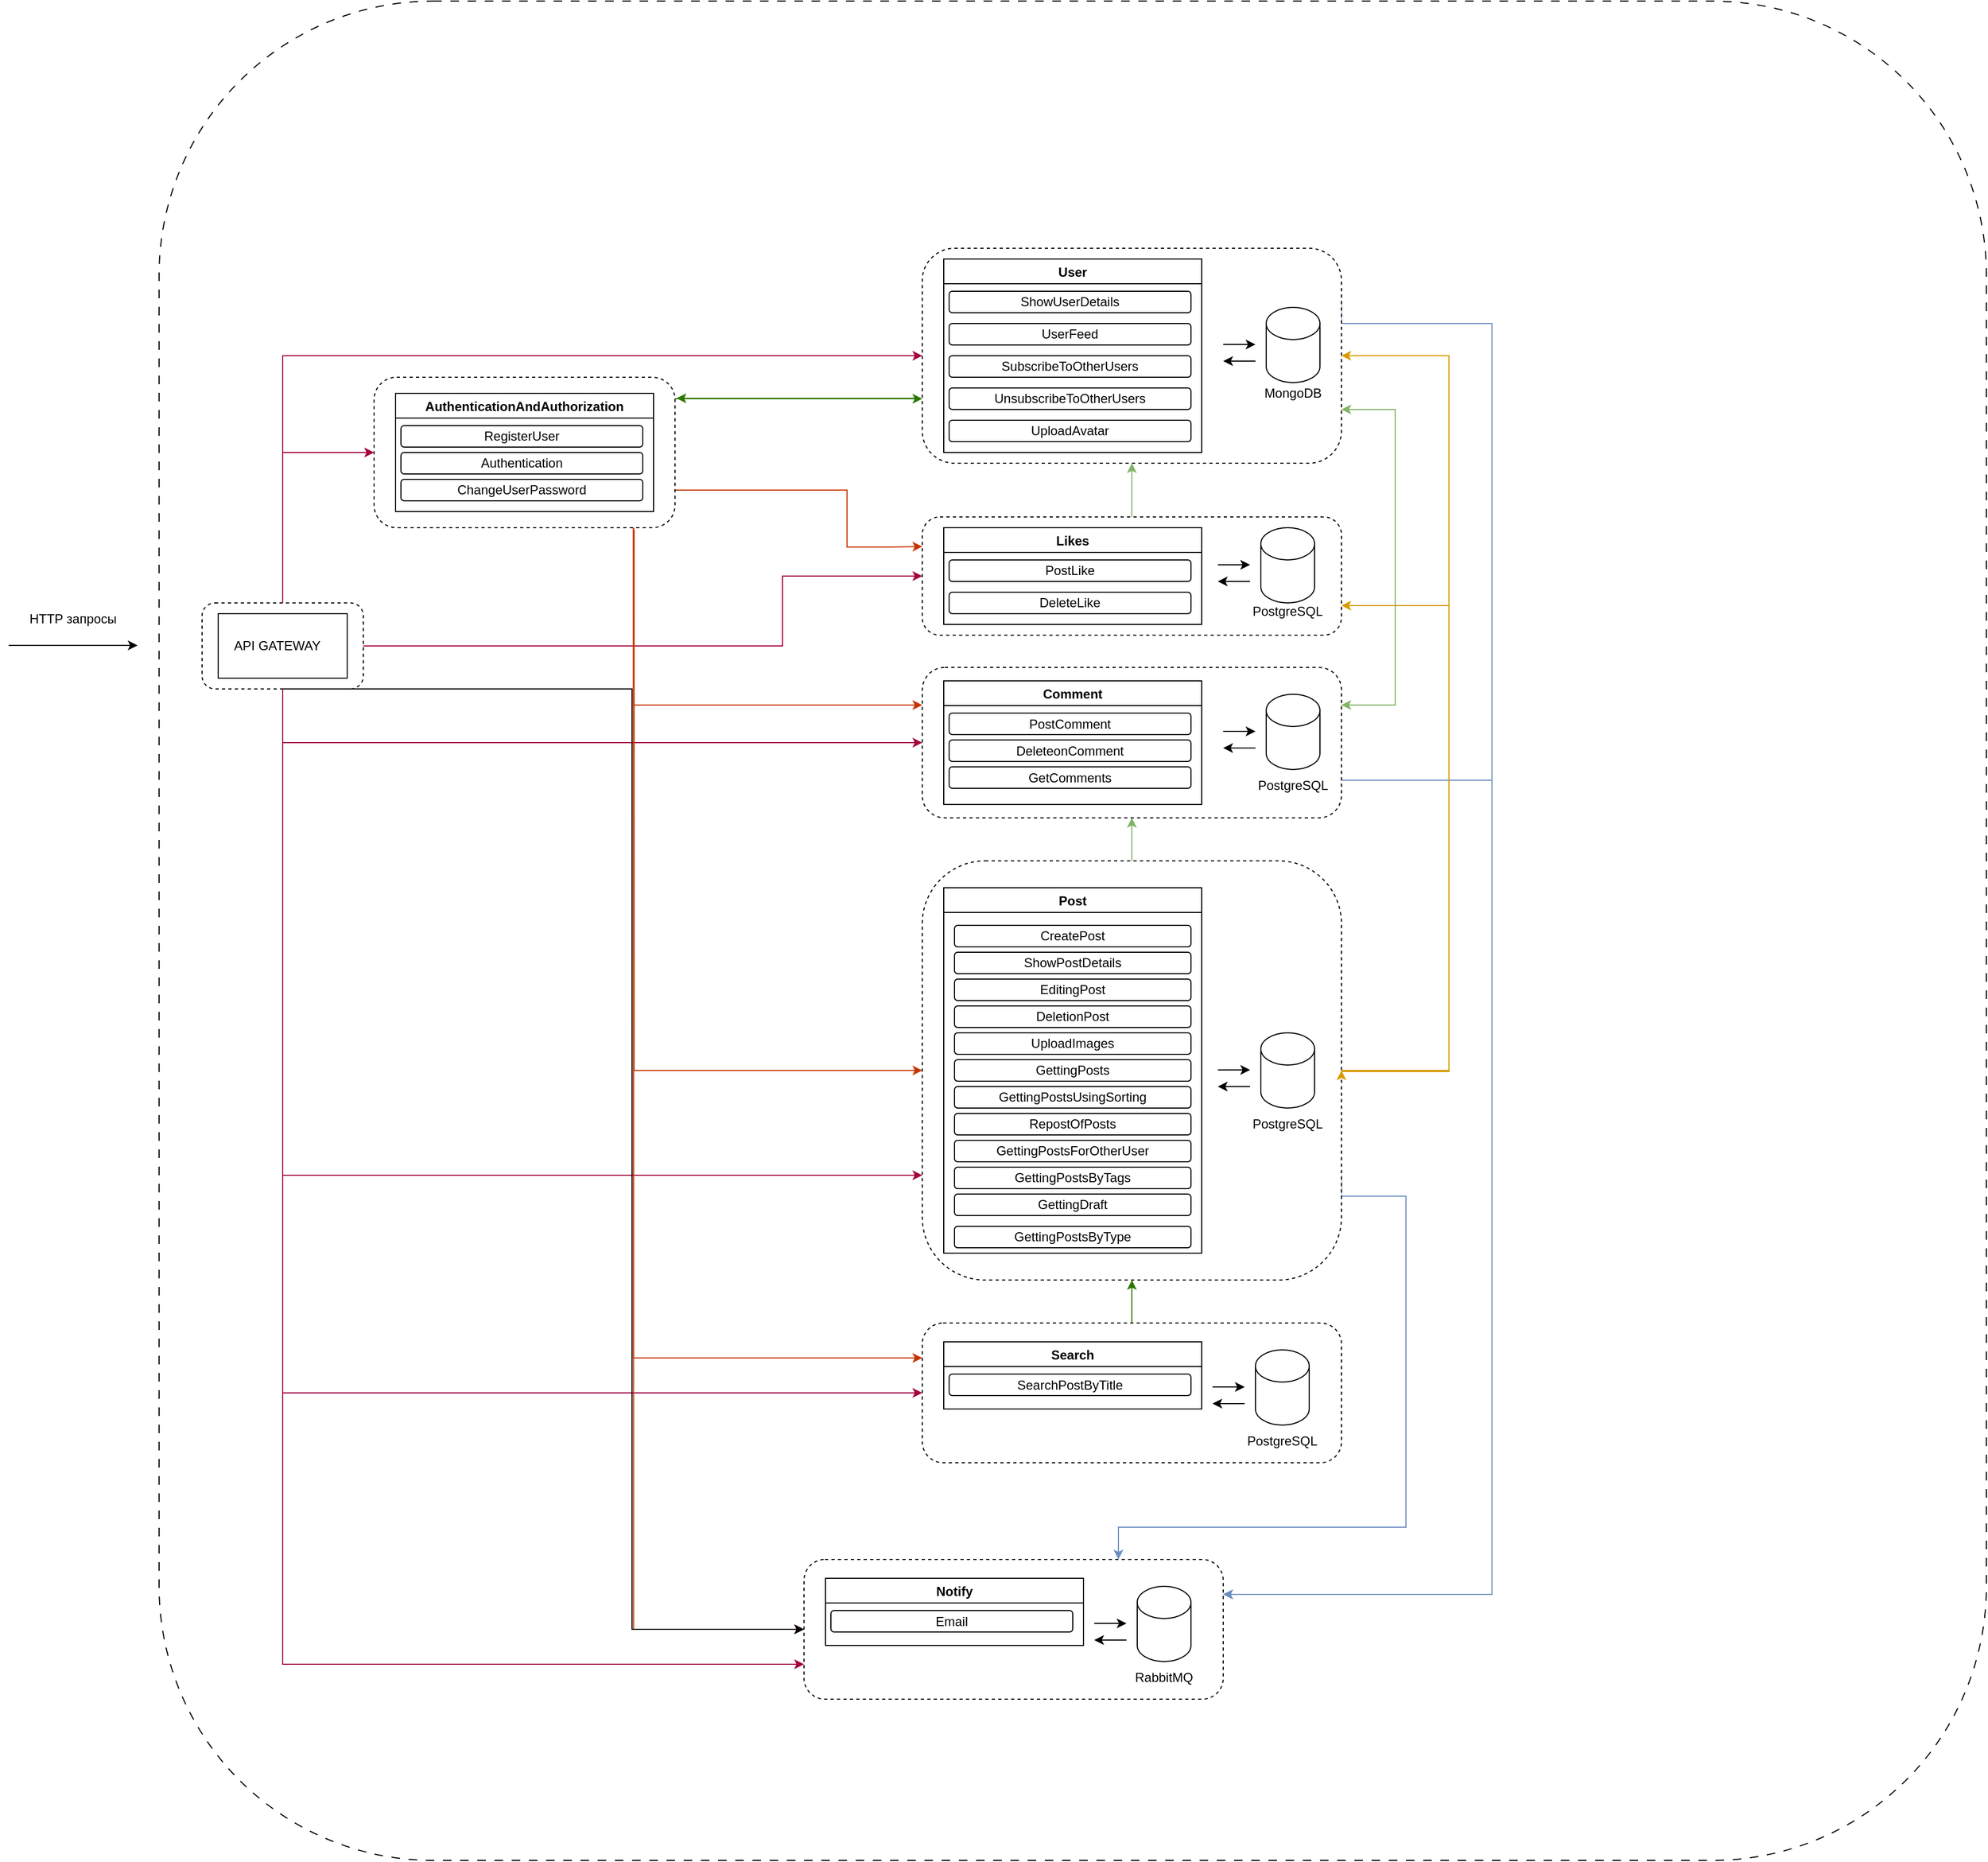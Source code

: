 <mxfile version="21.6.1" type="device">
  <diagram name="Страница 1" id="yI9zd2pT9esUjkgYPhoz">
    <mxGraphModel dx="1272" dy="843" grid="1" gridSize="10" guides="1" tooltips="1" connect="1" arrows="1" fold="1" page="1" pageScale="4" pageWidth="827" pageHeight="1169" math="0" shadow="0">
      <root>
        <mxCell id="0" />
        <mxCell id="1" parent="0" />
        <mxCell id="9OwBvTJ7RTWJVoX8R5Mj-106" value="" style="rounded=1;whiteSpace=wrap;html=1;dashed=1;dashPattern=8 8;" parent="1" vertex="1">
          <mxGeometry x="180" y="10" width="1700" height="1730" as="geometry" />
        </mxCell>
        <mxCell id="V9B4uRtNzhAgs2MjrMtX-153" value="" style="group" parent="1" vertex="1" connectable="0">
          <mxGeometry x="40" y="580" width="120" height="30" as="geometry" />
        </mxCell>
        <mxCell id="V9B4uRtNzhAgs2MjrMtX-4" value="" style="endArrow=classic;html=1;rounded=0;" parent="V9B4uRtNzhAgs2MjrMtX-153" edge="1">
          <mxGeometry width="50" height="50" relative="1" as="geometry">
            <mxPoint y="29.5" as="sourcePoint" />
            <mxPoint x="120" y="29.5" as="targetPoint" />
            <Array as="points" />
          </mxGeometry>
        </mxCell>
        <mxCell id="V9B4uRtNzhAgs2MjrMtX-154" style="edgeStyle=orthogonalEdgeStyle;rounded=0;orthogonalLoop=1;jettySize=auto;html=1;exitX=0.5;exitY=1;exitDx=0;exitDy=0;" parent="1" edge="1">
          <mxGeometry relative="1" as="geometry">
            <mxPoint x="625" y="1230" as="sourcePoint" />
            <mxPoint x="625" y="1230" as="targetPoint" />
          </mxGeometry>
        </mxCell>
        <mxCell id="V9B4uRtNzhAgs2MjrMtX-6" value="HTTP запросы" style="text;html=1;strokeColor=none;fillColor=none;align=center;verticalAlign=middle;whiteSpace=wrap;rounded=0;" parent="1" vertex="1">
          <mxGeometry x="50" y="570" width="100" height="30" as="geometry" />
        </mxCell>
        <mxCell id="9OwBvTJ7RTWJVoX8R5Mj-148" style="edgeStyle=orthogonalEdgeStyle;rounded=0;orthogonalLoop=1;jettySize=auto;html=1;exitX=0.5;exitY=0;exitDx=0;exitDy=0;entryX=0.5;entryY=1;entryDx=0;entryDy=0;fillColor=#d5e8d4;strokeColor=#82b366;" parent="1" source="9OwBvTJ7RTWJVoX8R5Mj-32" target="9OwBvTJ7RTWJVoX8R5Mj-17" edge="1">
          <mxGeometry relative="1" as="geometry" />
        </mxCell>
        <mxCell id="9OwBvTJ7RTWJVoX8R5Mj-142" style="edgeStyle=orthogonalEdgeStyle;rounded=0;orthogonalLoop=1;jettySize=auto;html=1;exitX=0.5;exitY=0;exitDx=0;exitDy=0;entryX=0.5;entryY=1;entryDx=0;entryDy=0;fillColor=#d5e8d4;strokeColor=#82b366;" parent="1" source="9OwBvTJ7RTWJVoX8R5Mj-70" target="9OwBvTJ7RTWJVoX8R5Mj-49" edge="1">
          <mxGeometry relative="1" as="geometry" />
        </mxCell>
        <mxCell id="9OwBvTJ7RTWJVoX8R5Mj-145" style="edgeStyle=orthogonalEdgeStyle;rounded=0;orthogonalLoop=1;jettySize=auto;html=1;exitX=1;exitY=0.5;exitDx=0;exitDy=0;entryX=1;entryY=0.75;entryDx=0;entryDy=0;fillColor=#ffe6cc;strokeColor=#d79b00;" parent="1" source="9OwBvTJ7RTWJVoX8R5Mj-70" target="9OwBvTJ7RTWJVoX8R5Mj-32" edge="1">
          <mxGeometry relative="1" as="geometry">
            <Array as="points">
              <mxPoint x="1380" y="1005" />
              <mxPoint x="1380" y="572" />
            </Array>
          </mxGeometry>
        </mxCell>
        <mxCell id="9OwBvTJ7RTWJVoX8R5Mj-105" value="" style="group" parent="1" vertex="1" connectable="0">
          <mxGeometry x="890" y="1240" width="390" height="130" as="geometry" />
        </mxCell>
        <mxCell id="9OwBvTJ7RTWJVoX8R5Mj-60" value="" style="rounded=1;whiteSpace=wrap;html=1;dashed=1;" parent="9OwBvTJ7RTWJVoX8R5Mj-105" vertex="1">
          <mxGeometry width="390" height="130" as="geometry" />
        </mxCell>
        <mxCell id="9OwBvTJ7RTWJVoX8R5Mj-61" value="Search" style="swimlane;" parent="9OwBvTJ7RTWJVoX8R5Mj-105" vertex="1">
          <mxGeometry x="20" y="17.5" width="240" height="62.5" as="geometry" />
        </mxCell>
        <mxCell id="9OwBvTJ7RTWJVoX8R5Mj-62" value="SearchPostByTitle" style="rounded=1;whiteSpace=wrap;html=1;" parent="9OwBvTJ7RTWJVoX8R5Mj-61" vertex="1">
          <mxGeometry x="5" y="30" width="225" height="20" as="geometry" />
        </mxCell>
        <mxCell id="9OwBvTJ7RTWJVoX8R5Mj-65" value="" style="endArrow=classic;html=1;rounded=0;" parent="9OwBvTJ7RTWJVoX8R5Mj-105" edge="1">
          <mxGeometry width="50" height="50" relative="1" as="geometry">
            <mxPoint x="300" y="75" as="sourcePoint" />
            <mxPoint x="270" y="75" as="targetPoint" />
          </mxGeometry>
        </mxCell>
        <mxCell id="9OwBvTJ7RTWJVoX8R5Mj-66" value="" style="shape=cylinder3;whiteSpace=wrap;html=1;boundedLbl=1;backgroundOutline=1;size=15;" parent="9OwBvTJ7RTWJVoX8R5Mj-105" vertex="1">
          <mxGeometry x="310" y="25" width="50" height="70" as="geometry" />
        </mxCell>
        <mxCell id="9OwBvTJ7RTWJVoX8R5Mj-67" value="" style="endArrow=classic;html=1;rounded=0;" parent="9OwBvTJ7RTWJVoX8R5Mj-105" edge="1">
          <mxGeometry width="50" height="50" relative="1" as="geometry">
            <mxPoint x="270" y="59.5" as="sourcePoint" />
            <mxPoint x="300" y="59.5" as="targetPoint" />
            <Array as="points">
              <mxPoint x="280" y="59.5" />
            </Array>
          </mxGeometry>
        </mxCell>
        <mxCell id="9OwBvTJ7RTWJVoX8R5Mj-68" value="PostgreSQL" style="text;html=1;strokeColor=none;fillColor=none;align=center;verticalAlign=middle;whiteSpace=wrap;rounded=0;" parent="9OwBvTJ7RTWJVoX8R5Mj-105" vertex="1">
          <mxGeometry x="305" y="95" width="60" height="30" as="geometry" />
        </mxCell>
        <mxCell id="9OwBvTJ7RTWJVoX8R5Mj-104" style="edgeStyle=orthogonalEdgeStyle;rounded=0;orthogonalLoop=1;jettySize=auto;html=1;exitX=0.5;exitY=1;exitDx=0;exitDy=0;" parent="9OwBvTJ7RTWJVoX8R5Mj-105" source="9OwBvTJ7RTWJVoX8R5Mj-60" target="9OwBvTJ7RTWJVoX8R5Mj-60" edge="1">
          <mxGeometry relative="1" as="geometry" />
        </mxCell>
        <mxCell id="9OwBvTJ7RTWJVoX8R5Mj-107" value="" style="group" parent="1" vertex="1" connectable="0">
          <mxGeometry x="220" y="570" width="150" height="80" as="geometry" />
        </mxCell>
        <mxCell id="V9B4uRtNzhAgs2MjrMtX-8" value="" style="rounded=1;whiteSpace=wrap;html=1;dashed=1;strokeColor=default;" parent="9OwBvTJ7RTWJVoX8R5Mj-107" vertex="1">
          <mxGeometry width="150" height="80" as="geometry" />
        </mxCell>
        <mxCell id="V9B4uRtNzhAgs2MjrMtX-7" value="" style="rounded=0;whiteSpace=wrap;html=1;perimeterSpacing=0;" parent="9OwBvTJ7RTWJVoX8R5Mj-107" vertex="1">
          <mxGeometry x="15" y="10" width="120" height="60" as="geometry" />
        </mxCell>
        <mxCell id="V9B4uRtNzhAgs2MjrMtX-9" value="API GATEWAY" style="text;html=1;strokeColor=none;fillColor=none;align=center;verticalAlign=middle;whiteSpace=wrap;rounded=0;" parent="9OwBvTJ7RTWJVoX8R5Mj-107" vertex="1">
          <mxGeometry x="15" y="25" width="110" height="30" as="geometry" />
        </mxCell>
        <mxCell id="9OwBvTJ7RTWJVoX8R5Mj-108" style="edgeStyle=orthogonalEdgeStyle;rounded=0;orthogonalLoop=1;jettySize=auto;html=1;exitX=0.5;exitY=0;exitDx=0;exitDy=0;entryX=0;entryY=0.5;entryDx=0;entryDy=0;fillColor=#d80073;strokeColor=#A50040;" parent="1" source="V9B4uRtNzhAgs2MjrMtX-8" target="9OwBvTJ7RTWJVoX8R5Mj-2" edge="1">
          <mxGeometry relative="1" as="geometry" />
        </mxCell>
        <mxCell id="9OwBvTJ7RTWJVoX8R5Mj-109" style="edgeStyle=orthogonalEdgeStyle;rounded=0;orthogonalLoop=1;jettySize=auto;html=1;exitX=0.5;exitY=0;exitDx=0;exitDy=0;entryX=0;entryY=0.5;entryDx=0;entryDy=0;fillColor=#d80073;strokeColor=#A50040;" parent="1" source="V9B4uRtNzhAgs2MjrMtX-8" target="9OwBvTJ7RTWJVoX8R5Mj-17" edge="1">
          <mxGeometry relative="1" as="geometry" />
        </mxCell>
        <mxCell id="9OwBvTJ7RTWJVoX8R5Mj-110" style="edgeStyle=orthogonalEdgeStyle;rounded=0;orthogonalLoop=1;jettySize=auto;html=1;exitX=1;exitY=0.5;exitDx=0;exitDy=0;entryX=0;entryY=0.5;entryDx=0;entryDy=0;fillColor=#d80073;strokeColor=#A50040;" parent="1" source="V9B4uRtNzhAgs2MjrMtX-8" target="9OwBvTJ7RTWJVoX8R5Mj-32" edge="1">
          <mxGeometry relative="1" as="geometry">
            <Array as="points">
              <mxPoint x="760" y="610" />
              <mxPoint x="760" y="545" />
            </Array>
          </mxGeometry>
        </mxCell>
        <mxCell id="9OwBvTJ7RTWJVoX8R5Mj-111" style="edgeStyle=orthogonalEdgeStyle;rounded=0;orthogonalLoop=1;jettySize=auto;html=1;exitX=0.5;exitY=1;exitDx=0;exitDy=0;entryX=0;entryY=0.5;entryDx=0;entryDy=0;fillColor=#d80073;strokeColor=#A50040;" parent="1" source="V9B4uRtNzhAgs2MjrMtX-8" target="9OwBvTJ7RTWJVoX8R5Mj-49" edge="1">
          <mxGeometry relative="1" as="geometry" />
        </mxCell>
        <mxCell id="9OwBvTJ7RTWJVoX8R5Mj-112" style="edgeStyle=orthogonalEdgeStyle;rounded=0;orthogonalLoop=1;jettySize=auto;html=1;exitX=0.5;exitY=1;exitDx=0;exitDy=0;entryX=0;entryY=0.75;entryDx=0;entryDy=0;fillColor=#d80073;strokeColor=#A50040;" parent="1" source="V9B4uRtNzhAgs2MjrMtX-8" target="9OwBvTJ7RTWJVoX8R5Mj-70" edge="1">
          <mxGeometry relative="1" as="geometry" />
        </mxCell>
        <mxCell id="9OwBvTJ7RTWJVoX8R5Mj-113" style="edgeStyle=orthogonalEdgeStyle;rounded=0;orthogonalLoop=1;jettySize=auto;html=1;exitX=0.5;exitY=1;exitDx=0;exitDy=0;entryX=0;entryY=0.5;entryDx=0;entryDy=0;fillColor=#d80073;strokeColor=#A50040;" parent="1" source="V9B4uRtNzhAgs2MjrMtX-8" target="9OwBvTJ7RTWJVoX8R5Mj-60" edge="1">
          <mxGeometry relative="1" as="geometry" />
        </mxCell>
        <mxCell id="9OwBvTJ7RTWJVoX8R5Mj-115" value="" style="group" parent="1" vertex="1" connectable="0">
          <mxGeometry x="780" y="1460" width="390" height="130" as="geometry" />
        </mxCell>
        <mxCell id="9OwBvTJ7RTWJVoX8R5Mj-116" value="" style="rounded=1;whiteSpace=wrap;html=1;dashed=1;" parent="9OwBvTJ7RTWJVoX8R5Mj-115" vertex="1">
          <mxGeometry width="390" height="130" as="geometry" />
        </mxCell>
        <mxCell id="9OwBvTJ7RTWJVoX8R5Mj-117" value="Notify" style="swimlane;" parent="9OwBvTJ7RTWJVoX8R5Mj-115" vertex="1">
          <mxGeometry x="20" y="17.5" width="240" height="62.5" as="geometry" />
        </mxCell>
        <mxCell id="9OwBvTJ7RTWJVoX8R5Mj-118" value="Email" style="rounded=1;whiteSpace=wrap;html=1;" parent="9OwBvTJ7RTWJVoX8R5Mj-117" vertex="1">
          <mxGeometry x="5" y="30" width="225" height="20" as="geometry" />
        </mxCell>
        <mxCell id="9OwBvTJ7RTWJVoX8R5Mj-119" value="" style="endArrow=classic;html=1;rounded=0;" parent="9OwBvTJ7RTWJVoX8R5Mj-115" edge="1">
          <mxGeometry width="50" height="50" relative="1" as="geometry">
            <mxPoint x="300" y="75" as="sourcePoint" />
            <mxPoint x="270" y="75" as="targetPoint" />
          </mxGeometry>
        </mxCell>
        <mxCell id="9OwBvTJ7RTWJVoX8R5Mj-120" value="" style="shape=cylinder3;whiteSpace=wrap;html=1;boundedLbl=1;backgroundOutline=1;size=15;" parent="9OwBvTJ7RTWJVoX8R5Mj-115" vertex="1">
          <mxGeometry x="310" y="25" width="50" height="70" as="geometry" />
        </mxCell>
        <mxCell id="9OwBvTJ7RTWJVoX8R5Mj-121" value="" style="endArrow=classic;html=1;rounded=0;" parent="9OwBvTJ7RTWJVoX8R5Mj-115" edge="1">
          <mxGeometry width="50" height="50" relative="1" as="geometry">
            <mxPoint x="270" y="59.5" as="sourcePoint" />
            <mxPoint x="300" y="59.5" as="targetPoint" />
            <Array as="points">
              <mxPoint x="280" y="59.5" />
            </Array>
          </mxGeometry>
        </mxCell>
        <mxCell id="9OwBvTJ7RTWJVoX8R5Mj-122" value="RabbitMQ" style="text;html=1;strokeColor=none;fillColor=none;align=center;verticalAlign=middle;whiteSpace=wrap;rounded=0;" parent="9OwBvTJ7RTWJVoX8R5Mj-115" vertex="1">
          <mxGeometry x="305" y="95" width="60" height="30" as="geometry" />
        </mxCell>
        <mxCell id="9OwBvTJ7RTWJVoX8R5Mj-123" style="edgeStyle=orthogonalEdgeStyle;rounded=0;orthogonalLoop=1;jettySize=auto;html=1;exitX=0.5;exitY=1;exitDx=0;exitDy=0;" parent="9OwBvTJ7RTWJVoX8R5Mj-115" source="9OwBvTJ7RTWJVoX8R5Mj-116" target="9OwBvTJ7RTWJVoX8R5Mj-116" edge="1">
          <mxGeometry relative="1" as="geometry" />
        </mxCell>
        <mxCell id="9OwBvTJ7RTWJVoX8R5Mj-126" style="edgeStyle=orthogonalEdgeStyle;rounded=0;orthogonalLoop=1;jettySize=auto;html=1;exitX=1;exitY=0.75;exitDx=0;exitDy=0;entryX=0;entryY=0.25;entryDx=0;entryDy=0;fillColor=#fa6800;strokeColor=#C73500;" parent="1" source="9OwBvTJ7RTWJVoX8R5Mj-2" target="9OwBvTJ7RTWJVoX8R5Mj-32" edge="1">
          <mxGeometry relative="1" as="geometry">
            <Array as="points">
              <mxPoint x="820" y="465" />
              <mxPoint x="820" y="518" />
              <mxPoint x="860" y="518" />
            </Array>
          </mxGeometry>
        </mxCell>
        <mxCell id="9OwBvTJ7RTWJVoX8R5Mj-127" style="edgeStyle=orthogonalEdgeStyle;rounded=0;orthogonalLoop=1;jettySize=auto;html=1;exitX=0.862;exitY=0.998;exitDx=0;exitDy=0;entryX=0;entryY=0.25;entryDx=0;entryDy=0;exitPerimeter=0;fillColor=#fa6800;strokeColor=#C73500;" parent="1" source="9OwBvTJ7RTWJVoX8R5Mj-2" target="9OwBvTJ7RTWJVoX8R5Mj-49" edge="1">
          <mxGeometry relative="1" as="geometry">
            <Array as="points">
              <mxPoint x="621" y="665" />
            </Array>
          </mxGeometry>
        </mxCell>
        <mxCell id="9OwBvTJ7RTWJVoX8R5Mj-129" style="edgeStyle=orthogonalEdgeStyle;rounded=0;orthogonalLoop=1;jettySize=auto;html=1;exitX=0.864;exitY=1.014;exitDx=0;exitDy=0;entryX=0;entryY=0.5;entryDx=0;entryDy=0;exitPerimeter=0;fillColor=#fa6800;strokeColor=#C73500;" parent="1" source="9OwBvTJ7RTWJVoX8R5Mj-2" target="9OwBvTJ7RTWJVoX8R5Mj-70" edge="1">
          <mxGeometry relative="1" as="geometry">
            <Array as="points">
              <mxPoint x="622" y="1005" />
            </Array>
          </mxGeometry>
        </mxCell>
        <mxCell id="9OwBvTJ7RTWJVoX8R5Mj-131" style="edgeStyle=orthogonalEdgeStyle;rounded=0;orthogonalLoop=1;jettySize=auto;html=1;exitX=0.862;exitY=0.998;exitDx=0;exitDy=0;entryX=0;entryY=0.25;entryDx=0;entryDy=0;fillColor=#fa6800;strokeColor=#C73500;exitPerimeter=0;" parent="1" source="9OwBvTJ7RTWJVoX8R5Mj-2" target="9OwBvTJ7RTWJVoX8R5Mj-60" edge="1">
          <mxGeometry relative="1" as="geometry">
            <Array as="points">
              <mxPoint x="621" y="1272" />
            </Array>
          </mxGeometry>
        </mxCell>
        <mxCell id="9OwBvTJ7RTWJVoX8R5Mj-132" style="edgeStyle=orthogonalEdgeStyle;rounded=0;orthogonalLoop=1;jettySize=auto;html=1;exitX=0.862;exitY=0.998;exitDx=0;exitDy=0;entryX=0;entryY=0.5;entryDx=0;entryDy=0;exitPerimeter=0;fillColor=#fa6800;strokeColor=#C73500;" parent="1" source="9OwBvTJ7RTWJVoX8R5Mj-2" target="9OwBvTJ7RTWJVoX8R5Mj-116" edge="1">
          <mxGeometry relative="1" as="geometry">
            <Array as="points">
              <mxPoint x="621" y="1525" />
            </Array>
          </mxGeometry>
        </mxCell>
        <mxCell id="9OwBvTJ7RTWJVoX8R5Mj-138" style="edgeStyle=orthogonalEdgeStyle;rounded=0;orthogonalLoop=1;jettySize=auto;html=1;exitX=1;exitY=0.25;exitDx=0;exitDy=0;entryX=1;entryY=0.25;entryDx=0;entryDy=0;fillColor=#dae8fc;strokeColor=#6c8ebf;" parent="1" source="9OwBvTJ7RTWJVoX8R5Mj-17" edge="1" target="9OwBvTJ7RTWJVoX8R5Mj-116">
          <mxGeometry relative="1" as="geometry">
            <mxPoint x="920" y="1520" as="targetPoint" />
            <Array as="points">
              <mxPoint x="1280" y="310" />
              <mxPoint x="1420" y="310" />
              <mxPoint x="1420" y="1493" />
            </Array>
          </mxGeometry>
        </mxCell>
        <mxCell id="9OwBvTJ7RTWJVoX8R5Mj-147" style="edgeStyle=orthogonalEdgeStyle;rounded=0;orthogonalLoop=1;jettySize=auto;html=1;exitX=1;exitY=0.75;exitDx=0;exitDy=0;entryX=1;entryY=0.25;entryDx=0;entryDy=0;fillColor=#dae8fc;strokeColor=#6c8ebf;" parent="1" source="9OwBvTJ7RTWJVoX8R5Mj-49" target="9OwBvTJ7RTWJVoX8R5Mj-116" edge="1">
          <mxGeometry relative="1" as="geometry">
            <Array as="points">
              <mxPoint x="1420" y="735" />
              <mxPoint x="1420" y="1493" />
            </Array>
          </mxGeometry>
        </mxCell>
        <mxCell id="9OwBvTJ7RTWJVoX8R5Mj-151" style="edgeStyle=orthogonalEdgeStyle;rounded=0;orthogonalLoop=1;jettySize=auto;html=1;exitX=1;exitY=0.75;exitDx=0;exitDy=0;entryX=0.75;entryY=0;entryDx=0;entryDy=0;fillColor=#dae8fc;strokeColor=#6c8ebf;" parent="1" source="9OwBvTJ7RTWJVoX8R5Mj-70" target="9OwBvTJ7RTWJVoX8R5Mj-116" edge="1">
          <mxGeometry relative="1" as="geometry">
            <mxPoint x="920" y="1460" as="targetPoint" />
            <Array as="points">
              <mxPoint x="1280" y="1122" />
              <mxPoint x="1340" y="1122" />
              <mxPoint x="1340" y="1430" />
              <mxPoint x="1073" y="1430" />
            </Array>
          </mxGeometry>
        </mxCell>
        <mxCell id="9OwBvTJ7RTWJVoX8R5Mj-140" style="edgeStyle=orthogonalEdgeStyle;rounded=0;orthogonalLoop=1;jettySize=auto;html=1;fillColor=#60a917;strokeColor=#2D7600;" parent="1" edge="1">
          <mxGeometry relative="1" as="geometry">
            <Array as="points">
              <mxPoint x="660" y="380" />
            </Array>
            <mxPoint x="660" y="380" as="sourcePoint" />
            <mxPoint x="890" y="380" as="targetPoint" />
          </mxGeometry>
        </mxCell>
        <mxCell id="9OwBvTJ7RTWJVoX8R5Mj-94" value="" style="group" parent="1" vertex="1" connectable="0">
          <mxGeometry x="380" y="360" width="390" height="140" as="geometry" />
        </mxCell>
        <mxCell id="9OwBvTJ7RTWJVoX8R5Mj-2" value="" style="rounded=1;whiteSpace=wrap;html=1;dashed=1;" parent="9OwBvTJ7RTWJVoX8R5Mj-94" vertex="1">
          <mxGeometry width="280" height="140" as="geometry" />
        </mxCell>
        <mxCell id="9OwBvTJ7RTWJVoX8R5Mj-3" value="AuthenticationAndAuthorization" style="swimlane;" parent="9OwBvTJ7RTWJVoX8R5Mj-94" vertex="1">
          <mxGeometry x="20" y="15" width="240" height="110" as="geometry" />
        </mxCell>
        <mxCell id="9OwBvTJ7RTWJVoX8R5Mj-4" value="RegisterUser" style="rounded=1;whiteSpace=wrap;html=1;" parent="9OwBvTJ7RTWJVoX8R5Mj-3" vertex="1">
          <mxGeometry x="5" y="30" width="225" height="20" as="geometry" />
        </mxCell>
        <mxCell id="9OwBvTJ7RTWJVoX8R5Mj-5" value="Authentication" style="rounded=1;whiteSpace=wrap;html=1;" parent="9OwBvTJ7RTWJVoX8R5Mj-3" vertex="1">
          <mxGeometry x="5" y="55" width="225" height="20" as="geometry" />
        </mxCell>
        <mxCell id="9OwBvTJ7RTWJVoX8R5Mj-7" value="ChangeUserPassword" style="rounded=1;whiteSpace=wrap;html=1;" parent="9OwBvTJ7RTWJVoX8R5Mj-3" vertex="1">
          <mxGeometry x="5" y="80" width="225" height="20" as="geometry" />
        </mxCell>
        <mxCell id="9OwBvTJ7RTWJVoX8R5Mj-98" value="" style="group" parent="1" vertex="1" connectable="0">
          <mxGeometry x="870" y="240" width="410" height="200" as="geometry" />
        </mxCell>
        <mxCell id="9OwBvTJ7RTWJVoX8R5Mj-17" value="" style="rounded=1;whiteSpace=wrap;html=1;dashed=1;" parent="9OwBvTJ7RTWJVoX8R5Mj-98" vertex="1">
          <mxGeometry x="20" width="390" height="200" as="geometry" />
        </mxCell>
        <mxCell id="9OwBvTJ7RTWJVoX8R5Mj-24" value="UserFeed" style="rounded=1;whiteSpace=wrap;html=1;" parent="9OwBvTJ7RTWJVoX8R5Mj-98" vertex="1">
          <mxGeometry x="45" y="70" width="225" height="20" as="geometry" />
        </mxCell>
        <mxCell id="9OwBvTJ7RTWJVoX8R5Mj-25" value="SubscribeToOtherUsers" style="rounded=1;whiteSpace=wrap;html=1;" parent="9OwBvTJ7RTWJVoX8R5Mj-98" vertex="1">
          <mxGeometry x="45" y="100" width="225" height="20" as="geometry" />
        </mxCell>
        <mxCell id="9OwBvTJ7RTWJVoX8R5Mj-27" value="" style="endArrow=classic;html=1;rounded=0;" parent="9OwBvTJ7RTWJVoX8R5Mj-98" edge="1">
          <mxGeometry width="50" height="50" relative="1" as="geometry">
            <mxPoint x="330" y="105" as="sourcePoint" />
            <mxPoint x="300" y="105" as="targetPoint" />
          </mxGeometry>
        </mxCell>
        <mxCell id="9OwBvTJ7RTWJVoX8R5Mj-28" value="" style="shape=cylinder3;whiteSpace=wrap;html=1;boundedLbl=1;backgroundOutline=1;size=15;" parent="9OwBvTJ7RTWJVoX8R5Mj-98" vertex="1">
          <mxGeometry x="340" y="55" width="50" height="70" as="geometry" />
        </mxCell>
        <mxCell id="9OwBvTJ7RTWJVoX8R5Mj-29" value="MongoDB" style="text;html=1;strokeColor=none;fillColor=none;align=center;verticalAlign=middle;whiteSpace=wrap;rounded=0;" parent="9OwBvTJ7RTWJVoX8R5Mj-98" vertex="1">
          <mxGeometry x="335" y="120" width="60" height="30" as="geometry" />
        </mxCell>
        <mxCell id="9OwBvTJ7RTWJVoX8R5Mj-30" value="" style="endArrow=classic;html=1;rounded=0;" parent="9OwBvTJ7RTWJVoX8R5Mj-98" edge="1">
          <mxGeometry width="50" height="50" relative="1" as="geometry">
            <mxPoint x="300" y="89.5" as="sourcePoint" />
            <mxPoint x="330" y="89.5" as="targetPoint" />
            <Array as="points">
              <mxPoint x="310" y="89.5" />
            </Array>
          </mxGeometry>
        </mxCell>
        <mxCell id="9OwBvTJ7RTWJVoX8R5Mj-18" value="User" style="swimlane;container=0;" parent="9OwBvTJ7RTWJVoX8R5Mj-98" vertex="1">
          <mxGeometry x="40" y="10" width="240" height="180" as="geometry" />
        </mxCell>
        <mxCell id="9OwBvTJ7RTWJVoX8R5Mj-21" value="ShowUserDetails" style="rounded=1;whiteSpace=wrap;html=1;" parent="9OwBvTJ7RTWJVoX8R5Mj-98" vertex="1">
          <mxGeometry x="45" y="40" width="225" height="20" as="geometry" />
        </mxCell>
        <mxCell id="9OwBvTJ7RTWJVoX8R5Mj-23" value="UploadAvatar" style="rounded=1;whiteSpace=wrap;html=1;" parent="9OwBvTJ7RTWJVoX8R5Mj-98" vertex="1">
          <mxGeometry x="45" y="160" width="225" height="20" as="geometry" />
        </mxCell>
        <mxCell id="9OwBvTJ7RTWJVoX8R5Mj-26" value="UnsubscribeToOtherUsers" style="rounded=1;whiteSpace=wrap;html=1;container=0;" parent="9OwBvTJ7RTWJVoX8R5Mj-98" vertex="1">
          <mxGeometry x="45" y="130" width="225" height="20" as="geometry" />
        </mxCell>
        <mxCell id="9OwBvTJ7RTWJVoX8R5Mj-153" value="" style="group" parent="1" vertex="1" connectable="0">
          <mxGeometry x="890" y="490" width="390" height="110" as="geometry" />
        </mxCell>
        <mxCell id="9OwBvTJ7RTWJVoX8R5Mj-32" value="" style="rounded=1;whiteSpace=wrap;html=1;dashed=1;" parent="9OwBvTJ7RTWJVoX8R5Mj-153" vertex="1">
          <mxGeometry width="390" height="110" as="geometry" />
        </mxCell>
        <mxCell id="9OwBvTJ7RTWJVoX8R5Mj-33" value="Likes" style="swimlane;" parent="9OwBvTJ7RTWJVoX8R5Mj-153" vertex="1">
          <mxGeometry x="20" y="10" width="240" height="90" as="geometry" />
        </mxCell>
        <mxCell id="9OwBvTJ7RTWJVoX8R5Mj-46" value="PostLike" style="rounded=1;whiteSpace=wrap;html=1;" parent="9OwBvTJ7RTWJVoX8R5Mj-33" vertex="1">
          <mxGeometry x="5" y="30" width="225" height="20" as="geometry" />
        </mxCell>
        <mxCell id="9OwBvTJ7RTWJVoX8R5Mj-47" value="DeleteLike" style="rounded=1;whiteSpace=wrap;html=1;" parent="9OwBvTJ7RTWJVoX8R5Mj-33" vertex="1">
          <mxGeometry x="5" y="60" width="225" height="20" as="geometry" />
        </mxCell>
        <mxCell id="9OwBvTJ7RTWJVoX8R5Mj-42" value="" style="endArrow=classic;html=1;rounded=0;" parent="9OwBvTJ7RTWJVoX8R5Mj-153" edge="1">
          <mxGeometry width="50" height="50" relative="1" as="geometry">
            <mxPoint x="305" y="60" as="sourcePoint" />
            <mxPoint x="275" y="60" as="targetPoint" />
          </mxGeometry>
        </mxCell>
        <mxCell id="9OwBvTJ7RTWJVoX8R5Mj-43" value="" style="shape=cylinder3;whiteSpace=wrap;html=1;boundedLbl=1;backgroundOutline=1;size=15;" parent="9OwBvTJ7RTWJVoX8R5Mj-153" vertex="1">
          <mxGeometry x="315" y="10" width="50" height="70" as="geometry" />
        </mxCell>
        <mxCell id="9OwBvTJ7RTWJVoX8R5Mj-44" value="PostgreSQL" style="text;html=1;strokeColor=none;fillColor=none;align=center;verticalAlign=middle;whiteSpace=wrap;rounded=0;" parent="9OwBvTJ7RTWJVoX8R5Mj-153" vertex="1">
          <mxGeometry x="310" y="70" width="60" height="35" as="geometry" />
        </mxCell>
        <mxCell id="9OwBvTJ7RTWJVoX8R5Mj-45" value="" style="endArrow=classic;html=1;rounded=0;" parent="9OwBvTJ7RTWJVoX8R5Mj-153" edge="1">
          <mxGeometry width="50" height="50" relative="1" as="geometry">
            <mxPoint x="275" y="44.5" as="sourcePoint" />
            <mxPoint x="305" y="44.5" as="targetPoint" />
            <Array as="points">
              <mxPoint x="285" y="44.5" />
            </Array>
          </mxGeometry>
        </mxCell>
        <mxCell id="9OwBvTJ7RTWJVoX8R5Mj-154" value="" style="group" parent="1" vertex="1" connectable="0">
          <mxGeometry x="890" y="630" width="390" height="140" as="geometry" />
        </mxCell>
        <mxCell id="9OwBvTJ7RTWJVoX8R5Mj-49" value="" style="rounded=1;whiteSpace=wrap;html=1;dashed=1;" parent="9OwBvTJ7RTWJVoX8R5Mj-154" vertex="1">
          <mxGeometry width="390" height="140" as="geometry" />
        </mxCell>
        <mxCell id="9OwBvTJ7RTWJVoX8R5Mj-50" value="Comment" style="swimlane;" parent="9OwBvTJ7RTWJVoX8R5Mj-154" vertex="1">
          <mxGeometry x="20" y="12.5" width="240" height="115" as="geometry" />
        </mxCell>
        <mxCell id="9OwBvTJ7RTWJVoX8R5Mj-51" value="PostComment" style="rounded=1;whiteSpace=wrap;html=1;" parent="9OwBvTJ7RTWJVoX8R5Mj-50" vertex="1">
          <mxGeometry x="5" y="30" width="225" height="20" as="geometry" />
        </mxCell>
        <mxCell id="9OwBvTJ7RTWJVoX8R5Mj-52" value="DeleteonComment" style="rounded=1;whiteSpace=wrap;html=1;" parent="9OwBvTJ7RTWJVoX8R5Mj-50" vertex="1">
          <mxGeometry x="5" y="55" width="225" height="20" as="geometry" />
        </mxCell>
        <mxCell id="9OwBvTJ7RTWJVoX8R5Mj-53" value="GetComments" style="rounded=1;whiteSpace=wrap;html=1;" parent="9OwBvTJ7RTWJVoX8R5Mj-50" vertex="1">
          <mxGeometry x="5" y="80" width="225" height="20" as="geometry" />
        </mxCell>
        <mxCell id="9OwBvTJ7RTWJVoX8R5Mj-54" value="" style="endArrow=classic;html=1;rounded=0;" parent="9OwBvTJ7RTWJVoX8R5Mj-154" edge="1">
          <mxGeometry width="50" height="50" relative="1" as="geometry">
            <mxPoint x="310" y="75" as="sourcePoint" />
            <mxPoint x="280" y="75" as="targetPoint" />
          </mxGeometry>
        </mxCell>
        <mxCell id="9OwBvTJ7RTWJVoX8R5Mj-55" value="" style="shape=cylinder3;whiteSpace=wrap;html=1;boundedLbl=1;backgroundOutline=1;size=15;" parent="9OwBvTJ7RTWJVoX8R5Mj-154" vertex="1">
          <mxGeometry x="320" y="25" width="50" height="70" as="geometry" />
        </mxCell>
        <mxCell id="9OwBvTJ7RTWJVoX8R5Mj-56" value="" style="endArrow=classic;html=1;rounded=0;" parent="9OwBvTJ7RTWJVoX8R5Mj-154" edge="1">
          <mxGeometry width="50" height="50" relative="1" as="geometry">
            <mxPoint x="280" y="59.5" as="sourcePoint" />
            <mxPoint x="310" y="59.5" as="targetPoint" />
            <Array as="points">
              <mxPoint x="290" y="59.5" />
            </Array>
          </mxGeometry>
        </mxCell>
        <mxCell id="9OwBvTJ7RTWJVoX8R5Mj-57" value="PostgreSQL" style="text;html=1;strokeColor=none;fillColor=none;align=center;verticalAlign=middle;whiteSpace=wrap;rounded=0;" parent="9OwBvTJ7RTWJVoX8R5Mj-154" vertex="1">
          <mxGeometry x="315" y="95" width="60.0" height="30" as="geometry" />
        </mxCell>
        <mxCell id="9OwBvTJ7RTWJVoX8R5Mj-103" style="edgeStyle=orthogonalEdgeStyle;rounded=0;orthogonalLoop=1;jettySize=auto;html=1;exitX=0.5;exitY=1;exitDx=0;exitDy=0;" parent="9OwBvTJ7RTWJVoX8R5Mj-154" source="9OwBvTJ7RTWJVoX8R5Mj-49" target="9OwBvTJ7RTWJVoX8R5Mj-49" edge="1">
          <mxGeometry relative="1" as="geometry" />
        </mxCell>
        <mxCell id="9OwBvTJ7RTWJVoX8R5Mj-156" value="" style="group" parent="1" vertex="1" connectable="0">
          <mxGeometry x="890" y="810" width="390" height="390" as="geometry" />
        </mxCell>
        <mxCell id="9OwBvTJ7RTWJVoX8R5Mj-70" value="" style="rounded=1;whiteSpace=wrap;html=1;dashed=1;" parent="9OwBvTJ7RTWJVoX8R5Mj-156" vertex="1">
          <mxGeometry width="390" height="390" as="geometry" />
        </mxCell>
        <mxCell id="9OwBvTJ7RTWJVoX8R5Mj-71" value="Post" style="swimlane;" parent="9OwBvTJ7RTWJVoX8R5Mj-156" vertex="1">
          <mxGeometry x="20" y="25" width="240" height="340" as="geometry" />
        </mxCell>
        <mxCell id="9OwBvTJ7RTWJVoX8R5Mj-85" value="GettingPostsUsingSorting" style="rounded=1;whiteSpace=wrap;html=1;" parent="9OwBvTJ7RTWJVoX8R5Mj-71" vertex="1">
          <mxGeometry x="10" y="185" width="220" height="20" as="geometry" />
        </mxCell>
        <mxCell id="9OwBvTJ7RTWJVoX8R5Mj-89" value="GettingPostsForOtherUser" style="rounded=1;whiteSpace=wrap;html=1;" parent="9OwBvTJ7RTWJVoX8R5Mj-71" vertex="1">
          <mxGeometry x="10" y="235" width="220" height="20" as="geometry" />
        </mxCell>
        <mxCell id="9OwBvTJ7RTWJVoX8R5Mj-72" value="CreatePost" style="rounded=1;whiteSpace=wrap;html=1;" parent="9OwBvTJ7RTWJVoX8R5Mj-156" vertex="1">
          <mxGeometry x="30" y="60" width="220" height="20" as="geometry" />
        </mxCell>
        <mxCell id="9OwBvTJ7RTWJVoX8R5Mj-73" value="ShowPostDetails" style="rounded=1;whiteSpace=wrap;html=1;" parent="9OwBvTJ7RTWJVoX8R5Mj-156" vertex="1">
          <mxGeometry x="30" y="85" width="220" height="20" as="geometry" />
        </mxCell>
        <mxCell id="9OwBvTJ7RTWJVoX8R5Mj-74" value="" style="endArrow=classic;html=1;rounded=0;" parent="9OwBvTJ7RTWJVoX8R5Mj-156" edge="1">
          <mxGeometry width="50" height="50" relative="1" as="geometry">
            <mxPoint x="305" y="210" as="sourcePoint" />
            <mxPoint x="275" y="210" as="targetPoint" />
          </mxGeometry>
        </mxCell>
        <mxCell id="9OwBvTJ7RTWJVoX8R5Mj-75" value="" style="shape=cylinder3;whiteSpace=wrap;html=1;boundedLbl=1;backgroundOutline=1;size=15;" parent="9OwBvTJ7RTWJVoX8R5Mj-156" vertex="1">
          <mxGeometry x="315" y="160" width="50" height="70" as="geometry" />
        </mxCell>
        <mxCell id="9OwBvTJ7RTWJVoX8R5Mj-76" value="" style="endArrow=classic;html=1;rounded=0;" parent="9OwBvTJ7RTWJVoX8R5Mj-156" edge="1">
          <mxGeometry width="50" height="50" relative="1" as="geometry">
            <mxPoint x="275" y="194.5" as="sourcePoint" />
            <mxPoint x="305" y="194.5" as="targetPoint" />
            <Array as="points">
              <mxPoint x="285" y="194.5" />
            </Array>
          </mxGeometry>
        </mxCell>
        <mxCell id="9OwBvTJ7RTWJVoX8R5Mj-77" value="PostgreSQL" style="text;html=1;strokeColor=none;fillColor=none;align=center;verticalAlign=middle;whiteSpace=wrap;rounded=0;" parent="9OwBvTJ7RTWJVoX8R5Mj-156" vertex="1">
          <mxGeometry x="310" y="230" width="60" height="30" as="geometry" />
        </mxCell>
        <mxCell id="9OwBvTJ7RTWJVoX8R5Mj-78" value="EditingPost" style="rounded=1;whiteSpace=wrap;html=1;" parent="9OwBvTJ7RTWJVoX8R5Mj-156" vertex="1">
          <mxGeometry x="30" y="110" width="220" height="20" as="geometry" />
        </mxCell>
        <mxCell id="9OwBvTJ7RTWJVoX8R5Mj-79" value="DeletionPost" style="rounded=1;whiteSpace=wrap;html=1;" parent="9OwBvTJ7RTWJVoX8R5Mj-156" vertex="1">
          <mxGeometry x="30" y="135" width="220" height="20" as="geometry" />
        </mxCell>
        <mxCell id="9OwBvTJ7RTWJVoX8R5Mj-80" value="UploadImages" style="rounded=1;whiteSpace=wrap;html=1;" parent="9OwBvTJ7RTWJVoX8R5Mj-156" vertex="1">
          <mxGeometry x="30" y="160" width="220" height="20" as="geometry" />
        </mxCell>
        <mxCell id="9OwBvTJ7RTWJVoX8R5Mj-84" value="GettingPosts" style="rounded=1;whiteSpace=wrap;html=1;" parent="9OwBvTJ7RTWJVoX8R5Mj-156" vertex="1">
          <mxGeometry x="30" y="185" width="220" height="20" as="geometry" />
        </mxCell>
        <mxCell id="9OwBvTJ7RTWJVoX8R5Mj-86" value="RepostOfPosts" style="rounded=1;whiteSpace=wrap;html=1;" parent="9OwBvTJ7RTWJVoX8R5Mj-156" vertex="1">
          <mxGeometry x="30" y="235" width="220" height="20" as="geometry" />
        </mxCell>
        <mxCell id="9OwBvTJ7RTWJVoX8R5Mj-87" value="GettingPostsByTags" style="rounded=1;whiteSpace=wrap;html=1;" parent="9OwBvTJ7RTWJVoX8R5Mj-156" vertex="1">
          <mxGeometry x="30" y="285" width="220" height="20" as="geometry" />
        </mxCell>
        <mxCell id="9OwBvTJ7RTWJVoX8R5Mj-90" value="GettingDraft" style="rounded=1;whiteSpace=wrap;html=1;" parent="9OwBvTJ7RTWJVoX8R5Mj-156" vertex="1">
          <mxGeometry x="30" y="310" width="220" height="20" as="geometry" />
        </mxCell>
        <mxCell id="9OwBvTJ7RTWJVoX8R5Mj-91" value="GettingPostsByType" style="rounded=1;whiteSpace=wrap;html=1;" parent="9OwBvTJ7RTWJVoX8R5Mj-156" vertex="1">
          <mxGeometry x="30" y="340" width="220" height="20" as="geometry" />
        </mxCell>
        <mxCell id="9OwBvTJ7RTWJVoX8R5Mj-157" style="edgeStyle=orthogonalEdgeStyle;rounded=0;orthogonalLoop=1;jettySize=auto;html=1;exitX=-0.015;exitY=0.692;exitDx=0;exitDy=0;entryX=1.005;entryY=0.14;entryDx=0;entryDy=0;fillColor=#60a917;strokeColor=#2D7600;exitPerimeter=0;entryPerimeter=0;" parent="1" source="9OwBvTJ7RTWJVoX8R5Mj-17" edge="1" target="9OwBvTJ7RTWJVoX8R5Mj-2">
          <mxGeometry relative="1" as="geometry">
            <mxPoint x="770" y="390" as="targetPoint" />
            <Array as="points">
              <mxPoint x="884" y="380" />
            </Array>
          </mxGeometry>
        </mxCell>
        <mxCell id="3Dr8wY84JihMAh3BOTui-1" style="edgeStyle=orthogonalEdgeStyle;rounded=0;orthogonalLoop=1;jettySize=auto;html=1;exitX=1;exitY=0.5;exitDx=0;exitDy=0;entryX=1;entryY=0.5;entryDx=0;entryDy=0;fillColor=#ffe6cc;strokeColor=#d79b00;" edge="1" parent="1" source="9OwBvTJ7RTWJVoX8R5Mj-17" target="9OwBvTJ7RTWJVoX8R5Mj-70">
          <mxGeometry relative="1" as="geometry">
            <Array as="points">
              <mxPoint x="1380" y="340" />
              <mxPoint x="1380" y="1006" />
            </Array>
          </mxGeometry>
        </mxCell>
        <mxCell id="3Dr8wY84JihMAh3BOTui-2" style="edgeStyle=orthogonalEdgeStyle;rounded=0;orthogonalLoop=1;jettySize=auto;html=1;exitX=1;exitY=0.75;exitDx=0;exitDy=0;entryX=1;entryY=0.25;entryDx=0;entryDy=0;fillColor=#d5e8d4;strokeColor=#82b366;" edge="1" parent="1" source="9OwBvTJ7RTWJVoX8R5Mj-17" target="9OwBvTJ7RTWJVoX8R5Mj-49">
          <mxGeometry relative="1" as="geometry">
            <Array as="points">
              <mxPoint x="1330" y="390" />
              <mxPoint x="1330" y="665" />
            </Array>
          </mxGeometry>
        </mxCell>
        <mxCell id="3Dr8wY84JihMAh3BOTui-5" style="edgeStyle=orthogonalEdgeStyle;rounded=0;orthogonalLoop=1;jettySize=auto;html=1;exitX=1;exitY=0.5;exitDx=0;exitDy=0;entryX=1;entryY=0.5;entryDx=0;entryDy=0;fillColor=#ffe6cc;strokeColor=#d79b00;" edge="1" parent="1" source="9OwBvTJ7RTWJVoX8R5Mj-70" target="9OwBvTJ7RTWJVoX8R5Mj-17">
          <mxGeometry relative="1" as="geometry">
            <Array as="points">
              <mxPoint x="1380" y="1005" />
              <mxPoint x="1380" y="340" />
            </Array>
          </mxGeometry>
        </mxCell>
        <mxCell id="3Dr8wY84JihMAh3BOTui-6" style="edgeStyle=orthogonalEdgeStyle;rounded=0;orthogonalLoop=1;jettySize=auto;html=1;exitX=1;exitY=0.25;exitDx=0;exitDy=0;entryX=1;entryY=0.75;entryDx=0;entryDy=0;fillColor=#d5e8d4;strokeColor=#82b366;" edge="1" parent="1" source="9OwBvTJ7RTWJVoX8R5Mj-49" target="9OwBvTJ7RTWJVoX8R5Mj-17">
          <mxGeometry relative="1" as="geometry">
            <Array as="points">
              <mxPoint x="1330" y="665" />
              <mxPoint x="1330" y="390" />
            </Array>
          </mxGeometry>
        </mxCell>
        <mxCell id="3Dr8wY84JihMAh3BOTui-10" style="edgeStyle=orthogonalEdgeStyle;rounded=0;orthogonalLoop=1;jettySize=auto;html=1;exitX=0.5;exitY=0;exitDx=0;exitDy=0;entryX=0.5;entryY=1;entryDx=0;entryDy=0;fillColor=#60a917;strokeColor=#2D7600;" edge="1" parent="1" source="9OwBvTJ7RTWJVoX8R5Mj-60" target="9OwBvTJ7RTWJVoX8R5Mj-70">
          <mxGeometry relative="1" as="geometry" />
        </mxCell>
        <mxCell id="3Dr8wY84JihMAh3BOTui-13" style="edgeStyle=orthogonalEdgeStyle;rounded=0;orthogonalLoop=1;jettySize=auto;html=1;exitX=0.5;exitY=1;exitDx=0;exitDy=0;entryX=0;entryY=0.5;entryDx=0;entryDy=0;" edge="1" parent="1" source="V9B4uRtNzhAgs2MjrMtX-8" target="9OwBvTJ7RTWJVoX8R5Mj-116">
          <mxGeometry relative="1" as="geometry">
            <Array as="points">
              <mxPoint x="620" y="650" />
              <mxPoint x="620" y="1525" />
            </Array>
          </mxGeometry>
        </mxCell>
        <mxCell id="3Dr8wY84JihMAh3BOTui-14" style="edgeStyle=orthogonalEdgeStyle;rounded=0;orthogonalLoop=1;jettySize=auto;html=1;exitX=0.5;exitY=1;exitDx=0;exitDy=0;entryX=0;entryY=0.75;entryDx=0;entryDy=0;fillColor=#d80073;strokeColor=#A50040;" edge="1" parent="1" source="V9B4uRtNzhAgs2MjrMtX-8" target="9OwBvTJ7RTWJVoX8R5Mj-116">
          <mxGeometry relative="1" as="geometry" />
        </mxCell>
      </root>
    </mxGraphModel>
  </diagram>
</mxfile>
